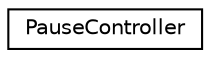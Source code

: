 digraph "Graphical Class Hierarchy"
{
 // LATEX_PDF_SIZE
  edge [fontname="Helvetica",fontsize="10",labelfontname="Helvetica",labelfontsize="10"];
  node [fontname="Helvetica",fontsize="10",shape=record];
  rankdir="LR";
  Node0 [label="PauseController",height=0.2,width=0.4,color="black", fillcolor="white", style="filled",URL="$classPauseController.html",tooltip=" "];
}
